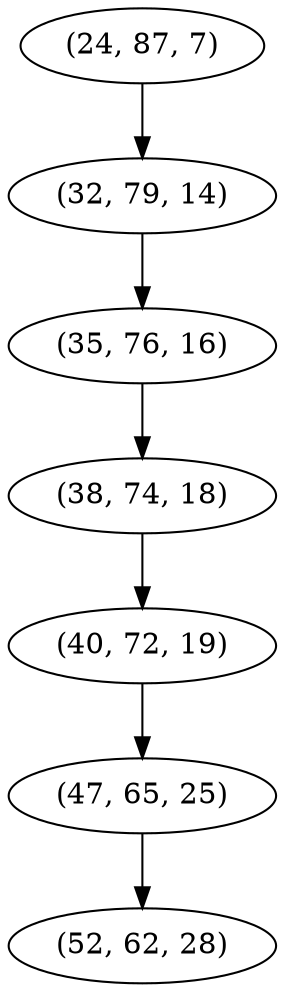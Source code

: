 digraph tree {
    "(24, 87, 7)";
    "(32, 79, 14)";
    "(35, 76, 16)";
    "(38, 74, 18)";
    "(40, 72, 19)";
    "(47, 65, 25)";
    "(52, 62, 28)";
    "(24, 87, 7)" -> "(32, 79, 14)";
    "(32, 79, 14)" -> "(35, 76, 16)";
    "(35, 76, 16)" -> "(38, 74, 18)";
    "(38, 74, 18)" -> "(40, 72, 19)";
    "(40, 72, 19)" -> "(47, 65, 25)";
    "(47, 65, 25)" -> "(52, 62, 28)";
}

